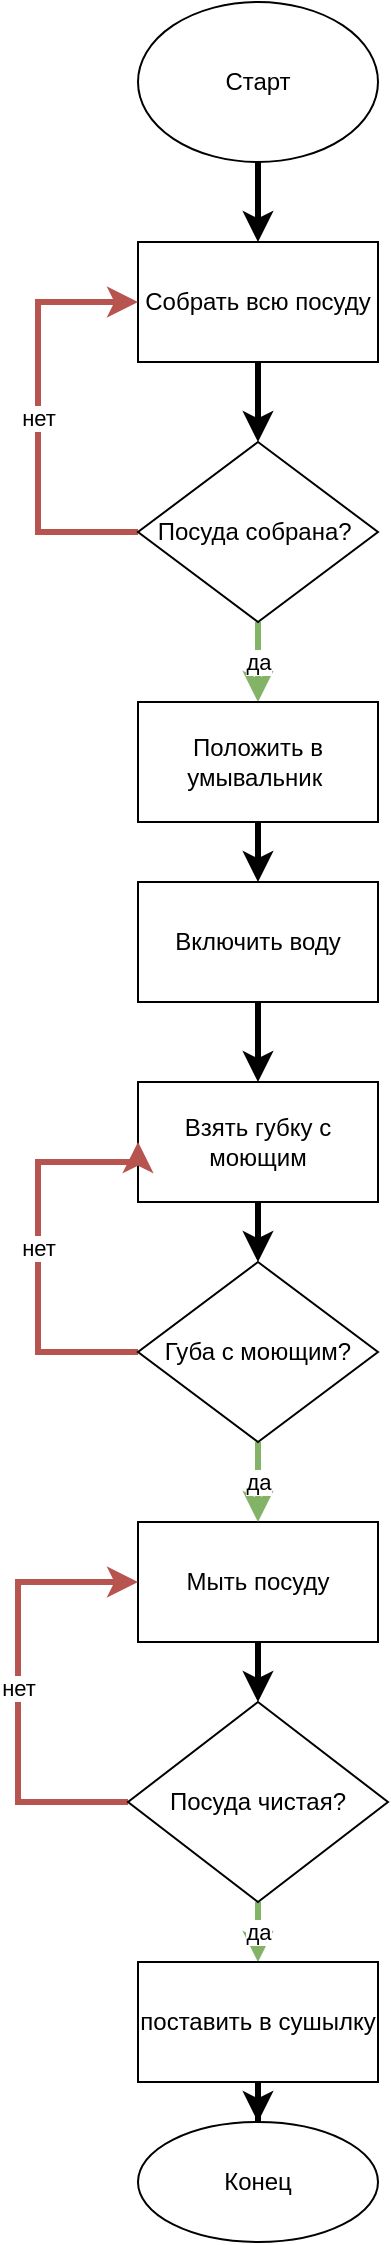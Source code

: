 <mxfile version="20.0.3" type="device"><diagram id="YRCjZmFAIvIDTEP8n2oD" name="Page-1"><mxGraphModel dx="868" dy="403" grid="1" gridSize="10" guides="1" tooltips="1" connect="1" arrows="1" fold="1" page="1" pageScale="1" pageWidth="827" pageHeight="1169" math="0" shadow="0"><root><mxCell id="0"/><mxCell id="1" parent="0"/><mxCell id="Zf1_VYm0DWElgtQKllF_-3" value="" style="edgeStyle=orthogonalEdgeStyle;rounded=0;orthogonalLoop=1;jettySize=auto;html=1;strokeWidth=3;" edge="1" parent="1" source="Zf1_VYm0DWElgtQKllF_-1" target="Zf1_VYm0DWElgtQKllF_-2"><mxGeometry relative="1" as="geometry"/></mxCell><mxCell id="Zf1_VYm0DWElgtQKllF_-1" value="Старт" style="ellipse;whiteSpace=wrap;html=1;" vertex="1" parent="1"><mxGeometry x="300" y="20" width="120" height="80" as="geometry"/></mxCell><mxCell id="Zf1_VYm0DWElgtQKllF_-5" value="" style="edgeStyle=orthogonalEdgeStyle;rounded=0;orthogonalLoop=1;jettySize=auto;html=1;strokeWidth=3;" edge="1" parent="1" source="Zf1_VYm0DWElgtQKllF_-2" target="Zf1_VYm0DWElgtQKllF_-4"><mxGeometry relative="1" as="geometry"/></mxCell><mxCell id="Zf1_VYm0DWElgtQKllF_-2" value="Собрать всю посуду" style="whiteSpace=wrap;html=1;" vertex="1" parent="1"><mxGeometry x="300" y="140" width="120" height="60" as="geometry"/></mxCell><mxCell id="Zf1_VYm0DWElgtQKllF_-6" value="нет" style="edgeStyle=orthogonalEdgeStyle;rounded=0;orthogonalLoop=1;jettySize=auto;html=1;entryX=0;entryY=0.5;entryDx=0;entryDy=0;fillColor=#f8cecc;strokeColor=#b85450;strokeWidth=3;exitX=0;exitY=0.5;exitDx=0;exitDy=0;" edge="1" parent="1" source="Zf1_VYm0DWElgtQKllF_-4" target="Zf1_VYm0DWElgtQKllF_-2"><mxGeometry relative="1" as="geometry"><Array as="points"><mxPoint x="250" y="285"/><mxPoint x="250" y="170"/></Array></mxGeometry></mxCell><mxCell id="Zf1_VYm0DWElgtQKllF_-8" value="да" style="edgeStyle=orthogonalEdgeStyle;rounded=0;orthogonalLoop=1;jettySize=auto;html=1;fillColor=#d5e8d4;strokeColor=#82b366;strokeWidth=3;" edge="1" parent="1" source="Zf1_VYm0DWElgtQKllF_-4" target="Zf1_VYm0DWElgtQKllF_-7"><mxGeometry relative="1" as="geometry"/></mxCell><mxCell id="Zf1_VYm0DWElgtQKllF_-4" value="Посуда собрана?&amp;nbsp;" style="rhombus;whiteSpace=wrap;html=1;" vertex="1" parent="1"><mxGeometry x="300" y="240" width="120" height="90" as="geometry"/></mxCell><mxCell id="Zf1_VYm0DWElgtQKllF_-10" value="" style="edgeStyle=orthogonalEdgeStyle;rounded=0;orthogonalLoop=1;jettySize=auto;html=1;strokeWidth=3;" edge="1" parent="1" source="Zf1_VYm0DWElgtQKllF_-7" target="Zf1_VYm0DWElgtQKllF_-9"><mxGeometry relative="1" as="geometry"/></mxCell><mxCell id="Zf1_VYm0DWElgtQKllF_-7" value="Положить в умывальник&amp;nbsp;" style="whiteSpace=wrap;html=1;" vertex="1" parent="1"><mxGeometry x="300" y="370" width="120" height="60" as="geometry"/></mxCell><mxCell id="Zf1_VYm0DWElgtQKllF_-12" value="" style="edgeStyle=orthogonalEdgeStyle;rounded=0;orthogonalLoop=1;jettySize=auto;html=1;strokeWidth=3;" edge="1" parent="1" source="Zf1_VYm0DWElgtQKllF_-9" target="Zf1_VYm0DWElgtQKllF_-11"><mxGeometry relative="1" as="geometry"/></mxCell><mxCell id="Zf1_VYm0DWElgtQKllF_-9" value="Включить воду" style="whiteSpace=wrap;html=1;" vertex="1" parent="1"><mxGeometry x="300" y="460" width="120" height="60" as="geometry"/></mxCell><mxCell id="Zf1_VYm0DWElgtQKllF_-19" style="edgeStyle=orthogonalEdgeStyle;rounded=0;orthogonalLoop=1;jettySize=auto;html=1;entryX=0.5;entryY=0;entryDx=0;entryDy=0;strokeWidth=3;" edge="1" parent="1" source="Zf1_VYm0DWElgtQKllF_-11" target="Zf1_VYm0DWElgtQKllF_-18"><mxGeometry relative="1" as="geometry"/></mxCell><mxCell id="Zf1_VYm0DWElgtQKllF_-11" value="Взять губку с моющим" style="whiteSpace=wrap;html=1;" vertex="1" parent="1"><mxGeometry x="300" y="560" width="120" height="60" as="geometry"/></mxCell><mxCell id="Zf1_VYm0DWElgtQKllF_-16" value="" style="edgeStyle=orthogonalEdgeStyle;rounded=0;orthogonalLoop=1;jettySize=auto;html=1;strokeWidth=3;" edge="1" parent="1" source="Zf1_VYm0DWElgtQKllF_-13" target="Zf1_VYm0DWElgtQKllF_-15"><mxGeometry relative="1" as="geometry"/></mxCell><mxCell id="Zf1_VYm0DWElgtQKllF_-13" value="Мыть посуду" style="whiteSpace=wrap;html=1;" vertex="1" parent="1"><mxGeometry x="300" y="780" width="120" height="60" as="geometry"/></mxCell><mxCell id="Zf1_VYm0DWElgtQKllF_-17" value="нет" style="edgeStyle=orthogonalEdgeStyle;rounded=0;orthogonalLoop=1;jettySize=auto;html=1;entryX=0;entryY=0.5;entryDx=0;entryDy=0;strokeWidth=3;fillColor=#f8cecc;strokeColor=#b85450;exitX=0;exitY=0.5;exitDx=0;exitDy=0;" edge="1" parent="1" source="Zf1_VYm0DWElgtQKllF_-15" target="Zf1_VYm0DWElgtQKllF_-13"><mxGeometry relative="1" as="geometry"><Array as="points"><mxPoint x="240" y="920"/><mxPoint x="240" y="810"/></Array></mxGeometry></mxCell><mxCell id="Zf1_VYm0DWElgtQKllF_-27" value="да" style="edgeStyle=orthogonalEdgeStyle;rounded=0;orthogonalLoop=1;jettySize=auto;html=1;strokeWidth=3;fillColor=#d5e8d4;strokeColor=#82b366;" edge="1" parent="1" source="Zf1_VYm0DWElgtQKllF_-15" target="Zf1_VYm0DWElgtQKllF_-26"><mxGeometry relative="1" as="geometry"/></mxCell><mxCell id="Zf1_VYm0DWElgtQKllF_-15" value="Посуда чистая?" style="rhombus;whiteSpace=wrap;html=1;" vertex="1" parent="1"><mxGeometry x="295" y="870" width="130" height="100" as="geometry"/></mxCell><mxCell id="Zf1_VYm0DWElgtQKllF_-20" value="да" style="edgeStyle=orthogonalEdgeStyle;rounded=0;orthogonalLoop=1;jettySize=auto;html=1;strokeWidth=3;fillColor=#d5e8d4;strokeColor=#82b366;" edge="1" parent="1" source="Zf1_VYm0DWElgtQKllF_-18" target="Zf1_VYm0DWElgtQKllF_-13"><mxGeometry relative="1" as="geometry"/></mxCell><mxCell id="Zf1_VYm0DWElgtQKllF_-24" value="нет" style="edgeStyle=orthogonalEdgeStyle;rounded=0;orthogonalLoop=1;jettySize=auto;html=1;entryX=0;entryY=0.5;entryDx=0;entryDy=0;strokeWidth=3;fillColor=#f8cecc;strokeColor=#b85450;exitX=0;exitY=0.5;exitDx=0;exitDy=0;" edge="1" parent="1" source="Zf1_VYm0DWElgtQKllF_-18" target="Zf1_VYm0DWElgtQKllF_-11"><mxGeometry relative="1" as="geometry"><Array as="points"><mxPoint x="250" y="695"/><mxPoint x="250" y="600"/><mxPoint x="300" y="600"/></Array></mxGeometry></mxCell><mxCell id="Zf1_VYm0DWElgtQKllF_-18" value="Губа с моющим?" style="rhombus;whiteSpace=wrap;html=1;" vertex="1" parent="1"><mxGeometry x="300" y="650" width="120" height="90" as="geometry"/></mxCell><mxCell id="Zf1_VYm0DWElgtQKllF_-29" value="" style="edgeStyle=orthogonalEdgeStyle;rounded=0;orthogonalLoop=1;jettySize=auto;html=1;strokeWidth=3;" edge="1" parent="1" source="Zf1_VYm0DWElgtQKllF_-26" target="Zf1_VYm0DWElgtQKllF_-28"><mxGeometry relative="1" as="geometry"/></mxCell><mxCell id="Zf1_VYm0DWElgtQKllF_-26" value="поставить в сушылку" style="whiteSpace=wrap;html=1;" vertex="1" parent="1"><mxGeometry x="300" y="1000" width="120" height="60" as="geometry"/></mxCell><mxCell id="Zf1_VYm0DWElgtQKllF_-28" value="Конец" style="ellipse;whiteSpace=wrap;html=1;" vertex="1" parent="1"><mxGeometry x="300" y="1080" width="120" height="60" as="geometry"/></mxCell></root></mxGraphModel></diagram></mxfile>